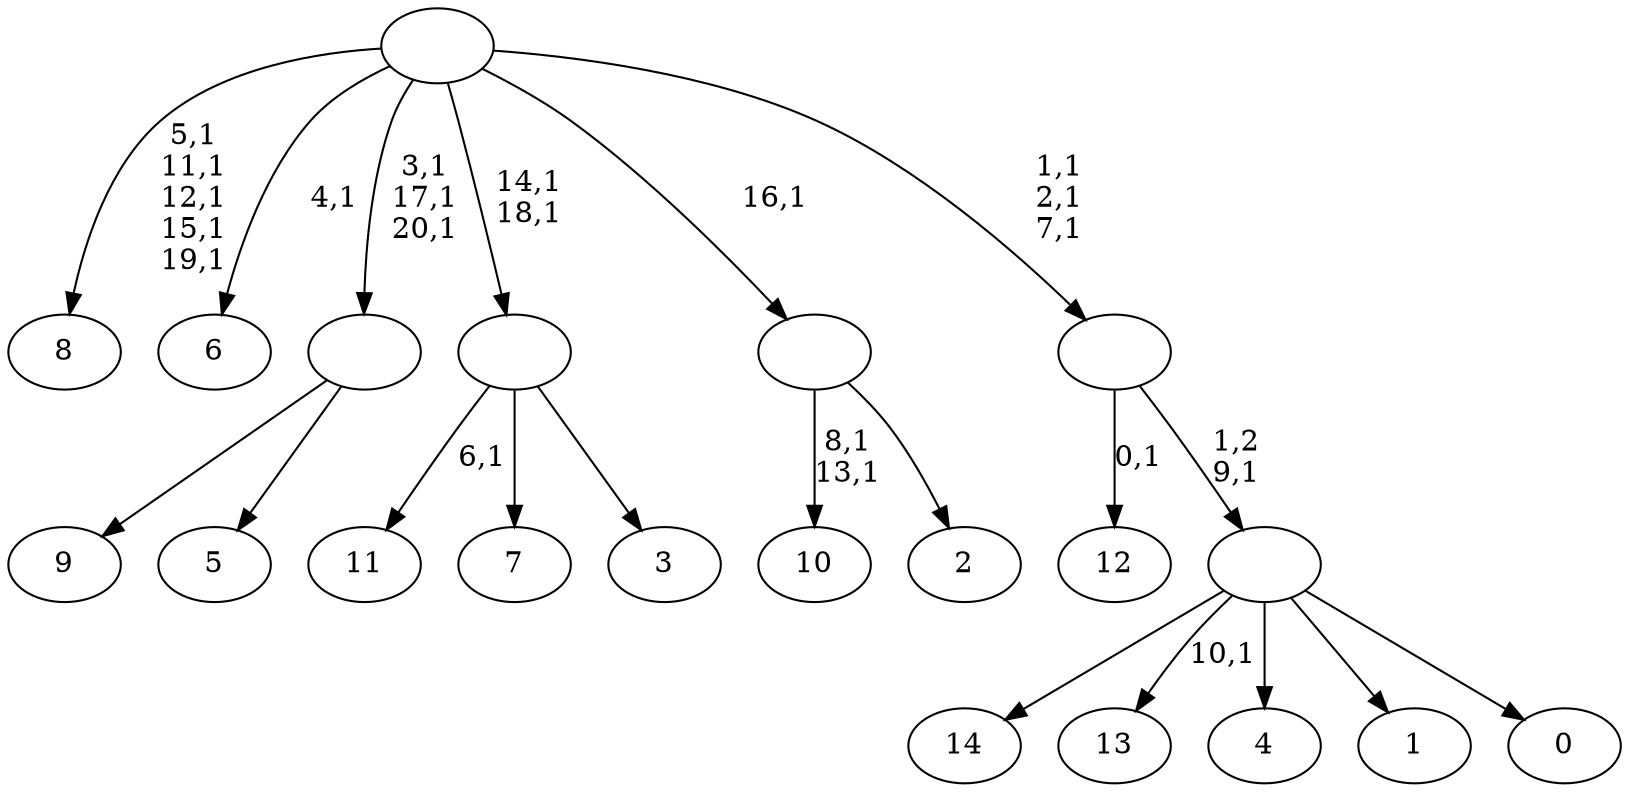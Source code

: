 digraph T {
	36 [label="14"]
	35 [label="13"]
	33 [label="12"]
	31 [label="11"]
	29 [label="10"]
	26 [label="9"]
	25 [label="8"]
	19 [label="7"]
	18 [label="6"]
	16 [label="5"]
	15 [label=""]
	12 [label="4"]
	11 [label="3"]
	10 [label=""]
	8 [label="2"]
	7 [label=""]
	6 [label="1"]
	5 [label="0"]
	4 [label=""]
	3 [label=""]
	0 [label=""]
	15 -> 26 [label=""]
	15 -> 16 [label=""]
	10 -> 31 [label="6,1"]
	10 -> 19 [label=""]
	10 -> 11 [label=""]
	7 -> 29 [label="8,1\n13,1"]
	7 -> 8 [label=""]
	4 -> 35 [label="10,1"]
	4 -> 36 [label=""]
	4 -> 12 [label=""]
	4 -> 6 [label=""]
	4 -> 5 [label=""]
	3 -> 33 [label="0,1"]
	3 -> 4 [label="1,2\n9,1"]
	0 -> 3 [label="1,1\n2,1\n7,1"]
	0 -> 10 [label="14,1\n18,1"]
	0 -> 15 [label="3,1\n17,1\n20,1"]
	0 -> 18 [label="4,1"]
	0 -> 25 [label="5,1\n11,1\n12,1\n15,1\n19,1"]
	0 -> 7 [label="16,1"]
}
